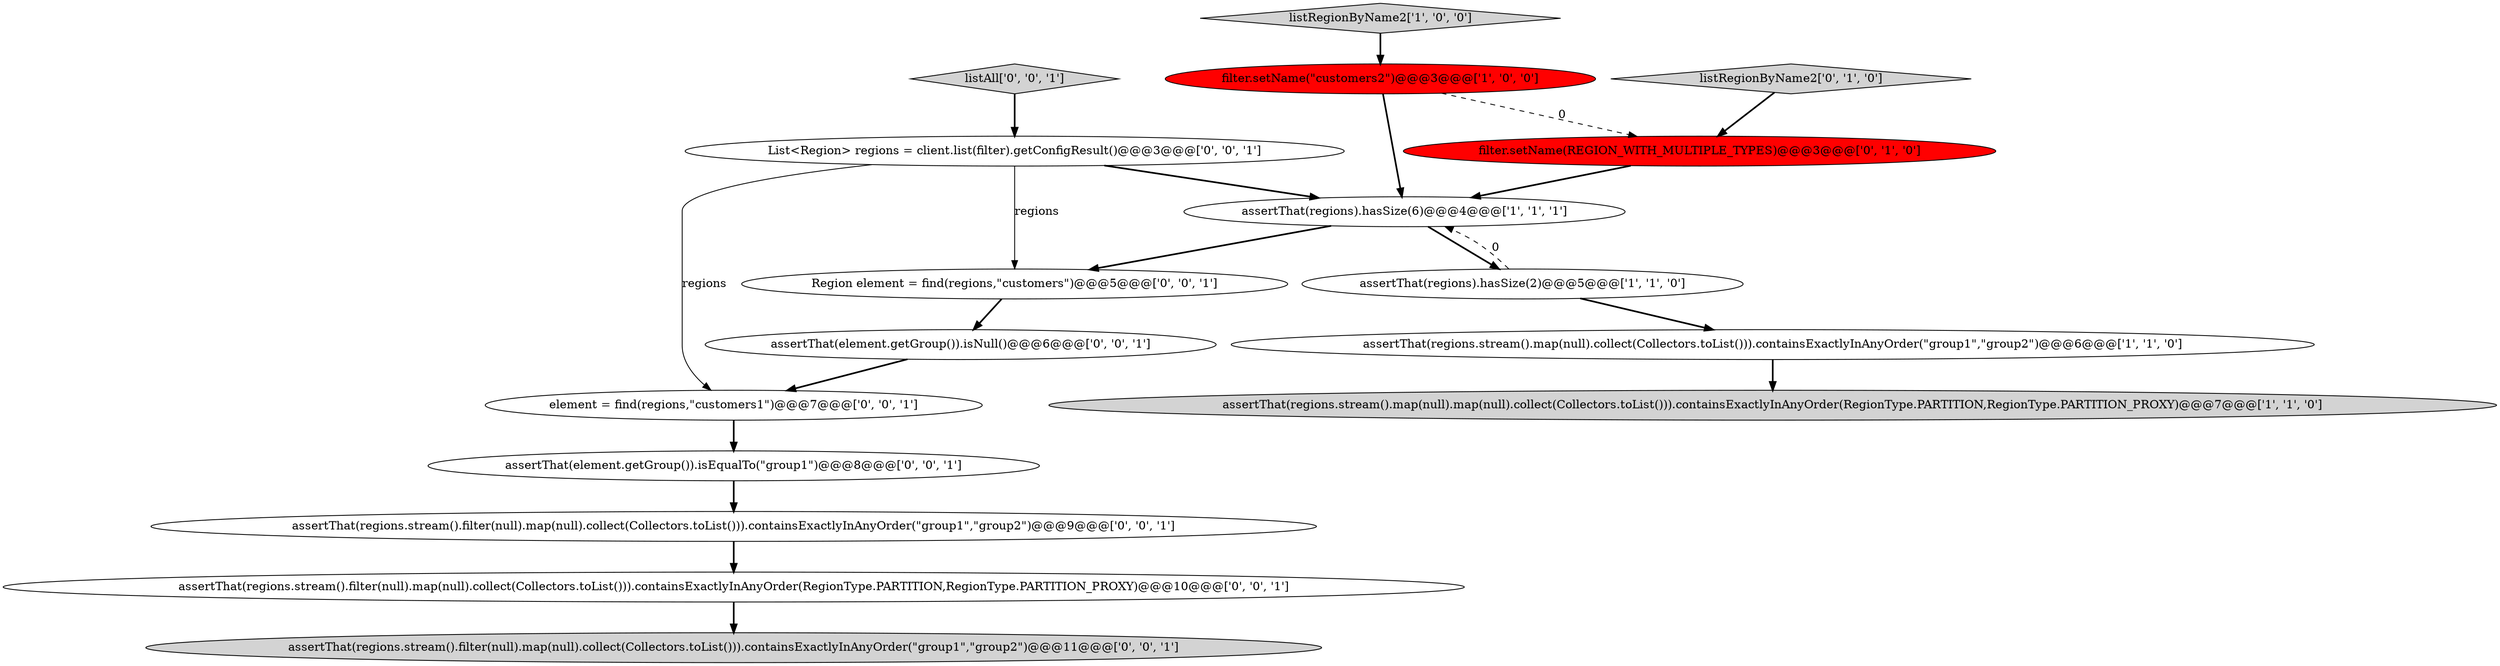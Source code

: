 digraph {
6 [style = filled, label = "listRegionByName2['0', '1', '0']", fillcolor = lightgray, shape = diamond image = "AAA0AAABBB2BBB"];
16 [style = filled, label = "Region element = find(regions,\"customers\")@@@5@@@['0', '0', '1']", fillcolor = white, shape = ellipse image = "AAA0AAABBB3BBB"];
2 [style = filled, label = "assertThat(regions.stream().map(null).map(null).collect(Collectors.toList())).containsExactlyInAnyOrder(RegionType.PARTITION,RegionType.PARTITION_PROXY)@@@7@@@['1', '1', '0']", fillcolor = lightgray, shape = ellipse image = "AAA0AAABBB1BBB"];
8 [style = filled, label = "assertThat(regions.stream().filter(null).map(null).collect(Collectors.toList())).containsExactlyInAnyOrder(\"group1\",\"group2\")@@@11@@@['0', '0', '1']", fillcolor = lightgray, shape = ellipse image = "AAA0AAABBB3BBB"];
9 [style = filled, label = "List<Region> regions = client.list(filter).getConfigResult()@@@3@@@['0', '0', '1']", fillcolor = white, shape = ellipse image = "AAA0AAABBB3BBB"];
4 [style = filled, label = "filter.setName(\"customers2\")@@@3@@@['1', '0', '0']", fillcolor = red, shape = ellipse image = "AAA1AAABBB1BBB"];
0 [style = filled, label = "assertThat(regions).hasSize(6)@@@4@@@['1', '1', '1']", fillcolor = white, shape = ellipse image = "AAA0AAABBB1BBB"];
11 [style = filled, label = "element = find(regions,\"customers1\")@@@7@@@['0', '0', '1']", fillcolor = white, shape = ellipse image = "AAA0AAABBB3BBB"];
12 [style = filled, label = "assertThat(regions.stream().filter(null).map(null).collect(Collectors.toList())).containsExactlyInAnyOrder(RegionType.PARTITION,RegionType.PARTITION_PROXY)@@@10@@@['0', '0', '1']", fillcolor = white, shape = ellipse image = "AAA0AAABBB3BBB"];
5 [style = filled, label = "assertThat(regions.stream().map(null).collect(Collectors.toList())).containsExactlyInAnyOrder(\"group1\",\"group2\")@@@6@@@['1', '1', '0']", fillcolor = white, shape = ellipse image = "AAA0AAABBB1BBB"];
10 [style = filled, label = "listAll['0', '0', '1']", fillcolor = lightgray, shape = diamond image = "AAA0AAABBB3BBB"];
3 [style = filled, label = "listRegionByName2['1', '0', '0']", fillcolor = lightgray, shape = diamond image = "AAA0AAABBB1BBB"];
13 [style = filled, label = "assertThat(element.getGroup()).isEqualTo(\"group1\")@@@8@@@['0', '0', '1']", fillcolor = white, shape = ellipse image = "AAA0AAABBB3BBB"];
14 [style = filled, label = "assertThat(regions.stream().filter(null).map(null).collect(Collectors.toList())).containsExactlyInAnyOrder(\"group1\",\"group2\")@@@9@@@['0', '0', '1']", fillcolor = white, shape = ellipse image = "AAA0AAABBB3BBB"];
15 [style = filled, label = "assertThat(element.getGroup()).isNull()@@@6@@@['0', '0', '1']", fillcolor = white, shape = ellipse image = "AAA0AAABBB3BBB"];
1 [style = filled, label = "assertThat(regions).hasSize(2)@@@5@@@['1', '1', '0']", fillcolor = white, shape = ellipse image = "AAA0AAABBB1BBB"];
7 [style = filled, label = "filter.setName(REGION_WITH_MULTIPLE_TYPES)@@@3@@@['0', '1', '0']", fillcolor = red, shape = ellipse image = "AAA1AAABBB2BBB"];
1->5 [style = bold, label=""];
16->15 [style = bold, label=""];
0->16 [style = bold, label=""];
5->2 [style = bold, label=""];
10->9 [style = bold, label=""];
7->0 [style = bold, label=""];
9->0 [style = bold, label=""];
6->7 [style = bold, label=""];
15->11 [style = bold, label=""];
4->7 [style = dashed, label="0"];
3->4 [style = bold, label=""];
0->1 [style = bold, label=""];
13->14 [style = bold, label=""];
12->8 [style = bold, label=""];
14->12 [style = bold, label=""];
11->13 [style = bold, label=""];
9->16 [style = solid, label="regions"];
4->0 [style = bold, label=""];
1->0 [style = dashed, label="0"];
9->11 [style = solid, label="regions"];
}
